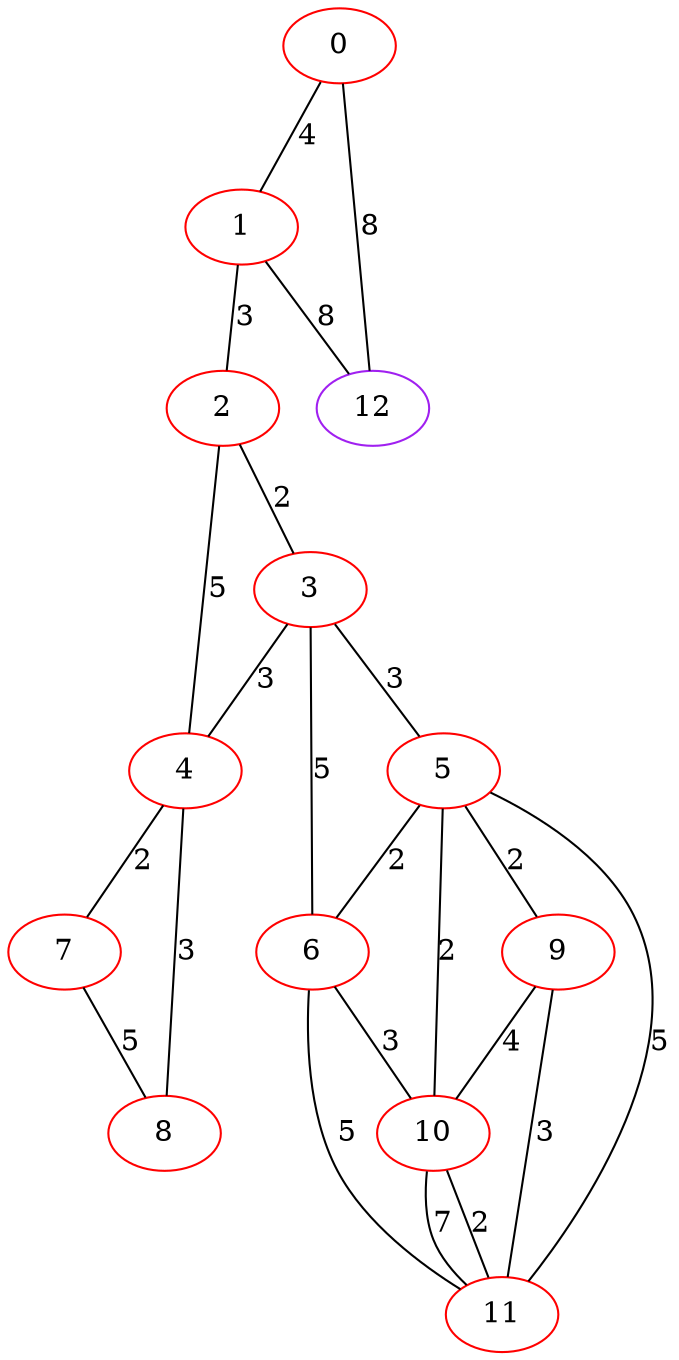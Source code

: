 graph "" {
0 [color=red, weight=1];
1 [color=red, weight=1];
2 [color=red, weight=1];
3 [color=red, weight=1];
4 [color=red, weight=1];
5 [color=red, weight=1];
6 [color=red, weight=1];
7 [color=red, weight=1];
8 [color=red, weight=1];
9 [color=red, weight=1];
10 [color=red, weight=1];
11 [color=red, weight=1];
12 [color=purple, weight=4];
0 -- 1  [key=0, label=4];
0 -- 12  [key=0, label=8];
1 -- 2  [key=0, label=3];
1 -- 12  [key=0, label=8];
2 -- 3  [key=0, label=2];
2 -- 4  [key=0, label=5];
3 -- 4  [key=0, label=3];
3 -- 5  [key=0, label=3];
3 -- 6  [key=0, label=5];
4 -- 8  [key=0, label=3];
4 -- 7  [key=0, label=2];
5 -- 11  [key=0, label=5];
5 -- 9  [key=0, label=2];
5 -- 10  [key=0, label=2];
5 -- 6  [key=0, label=2];
6 -- 11  [key=0, label=5];
6 -- 10  [key=0, label=3];
7 -- 8  [key=0, label=5];
9 -- 10  [key=0, label=4];
9 -- 11  [key=0, label=3];
10 -- 11  [key=0, label=2];
10 -- 11  [key=1, label=7];
}
